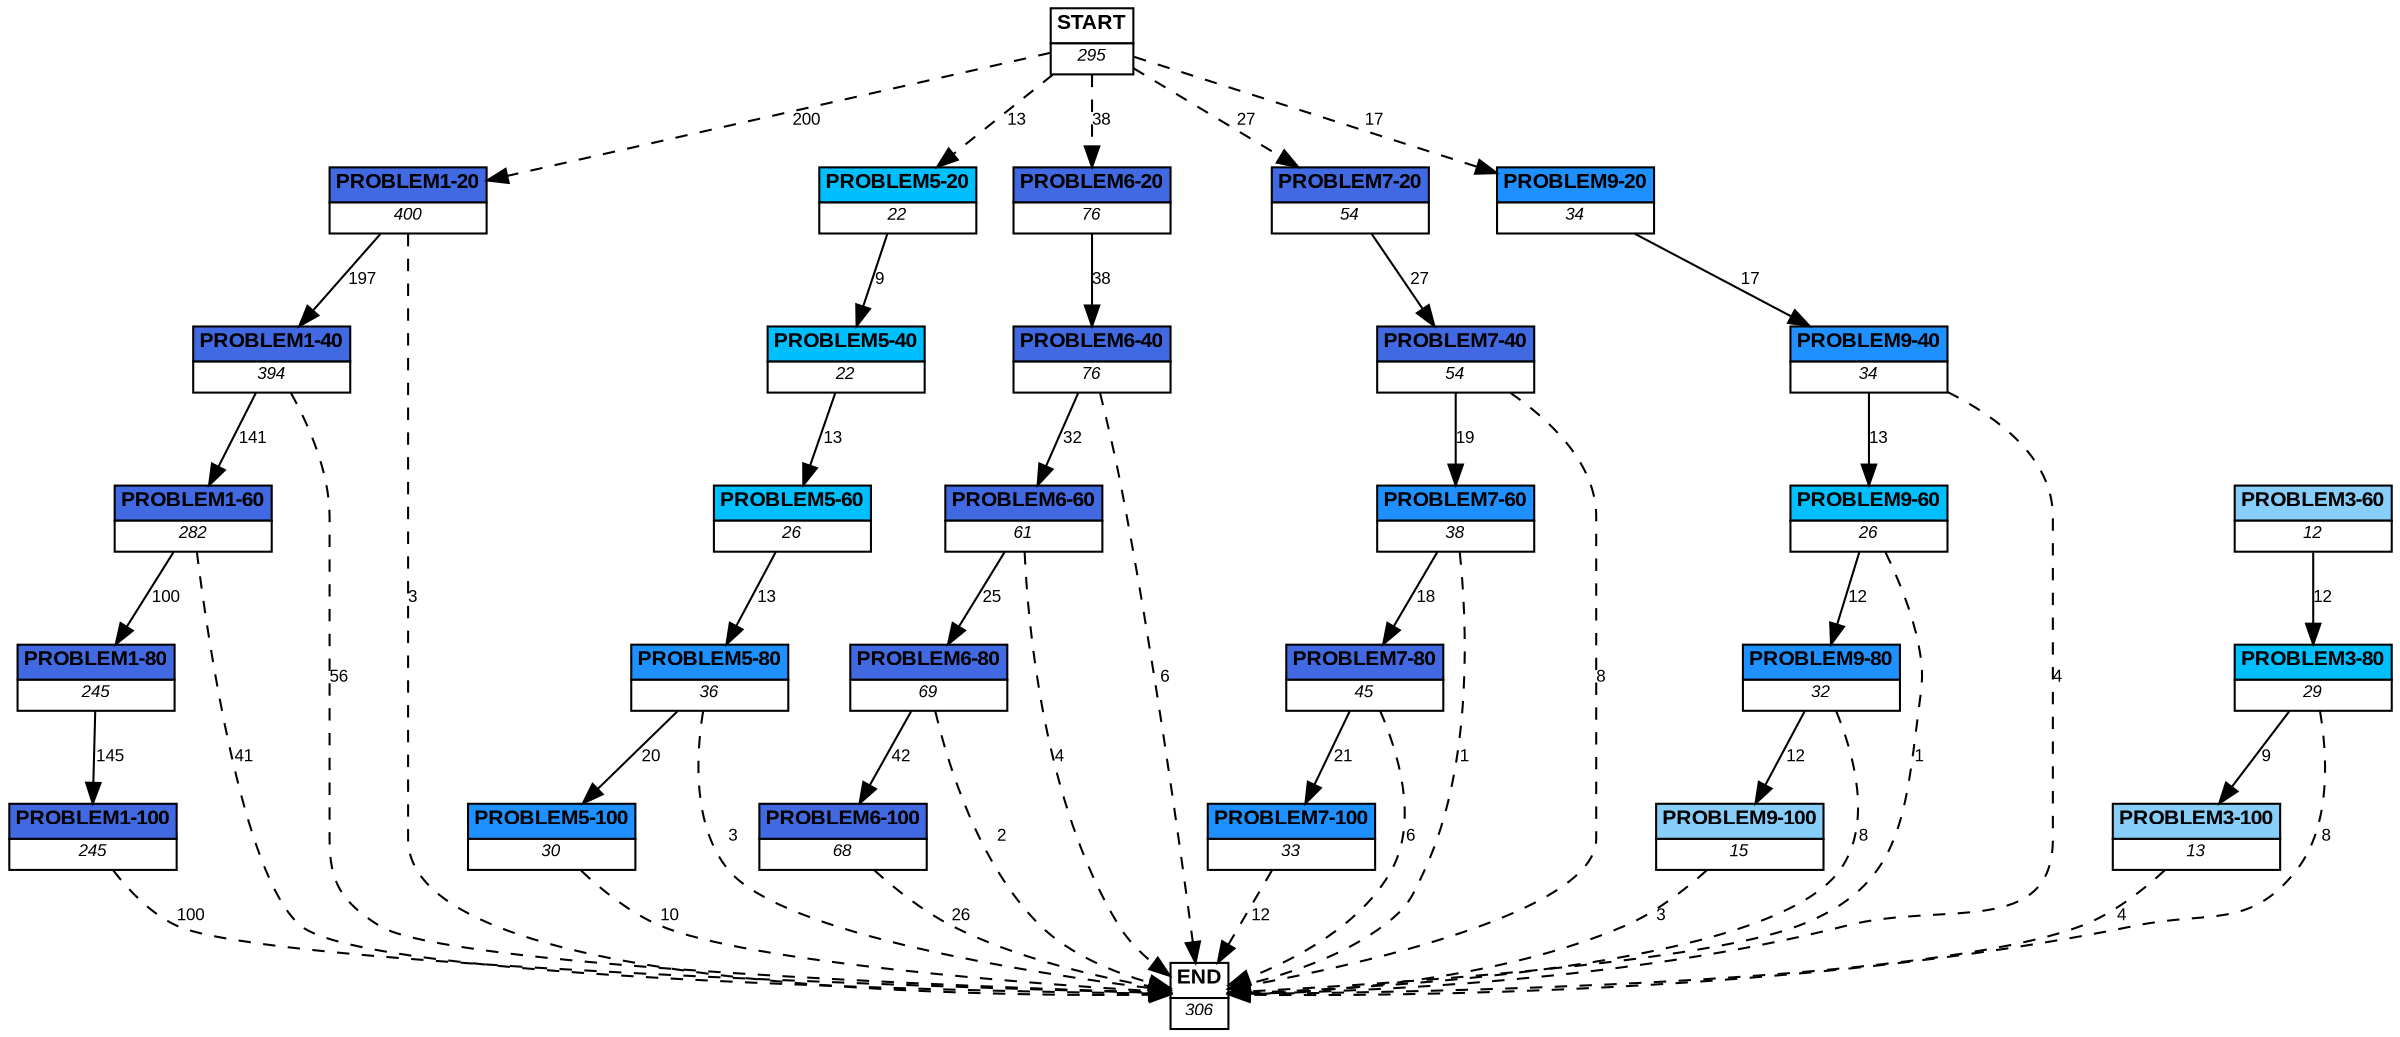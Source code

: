 digraph graphname {
	dpi = 150
	size="16,11!";
	margin = 0;
"PROBLEM1-20" [shape=plain, label=<<table border="0" cellborder="1" cellspacing="0"><tr><td bgcolor="royalblue"><FONT face="Arial" POINT-SIZE="10"><b>PROBLEM1-20</b></FONT></td></tr><tr><td bgcolor="white"><FONT face="Arial" POINT-SIZE="8"><i>400</i></FONT></td></tr></table>>]
"PROBLEM1-40" [shape=plain, label=<<table border="0" cellborder="1" cellspacing="0"><tr><td bgcolor="royalblue"><FONT face="Arial" POINT-SIZE="10"><b>PROBLEM1-40</b></FONT></td></tr><tr><td bgcolor="white"><FONT face="Arial" POINT-SIZE="8"><i>394</i></FONT></td></tr></table>>]
"PROBLEM1-60" [shape=plain, label=<<table border="0" cellborder="1" cellspacing="0"><tr><td bgcolor="royalblue"><FONT face="Arial" POINT-SIZE="10"><b>PROBLEM1-60</b></FONT></td></tr><tr><td bgcolor="white"><FONT face="Arial" POINT-SIZE="8"><i>282</i></FONT></td></tr></table>>]
"PROBLEM1-80" [shape=plain, label=<<table border="0" cellborder="1" cellspacing="0"><tr><td bgcolor="royalblue"><FONT face="Arial" POINT-SIZE="10"><b>PROBLEM1-80</b></FONT></td></tr><tr><td bgcolor="white"><FONT face="Arial" POINT-SIZE="8"><i>245</i></FONT></td></tr></table>>]
"PROBLEM1-100" [shape=plain, label=<<table border="0" cellborder="1" cellspacing="0"><tr><td bgcolor="royalblue"><FONT face="Arial" POINT-SIZE="10"><b>PROBLEM1-100</b></FONT></td></tr><tr><td bgcolor="white"><FONT face="Arial" POINT-SIZE="8"><i>245</i></FONT></td></tr></table>>]
"PROBLEM5-20" [shape=plain, label=<<table border="0" cellborder="1" cellspacing="0"><tr><td bgcolor="deepskyblue"><FONT face="Arial" POINT-SIZE="10"><b>PROBLEM5-20</b></FONT></td></tr><tr><td bgcolor="white"><FONT face="Arial" POINT-SIZE="8"><i>22</i></FONT></td></tr></table>>]
"PROBLEM5-40" [shape=plain, label=<<table border="0" cellborder="1" cellspacing="0"><tr><td bgcolor="deepskyblue"><FONT face="Arial" POINT-SIZE="10"><b>PROBLEM5-40</b></FONT></td></tr><tr><td bgcolor="white"><FONT face="Arial" POINT-SIZE="8"><i>22</i></FONT></td></tr></table>>]
"PROBLEM5-60" [shape=plain, label=<<table border="0" cellborder="1" cellspacing="0"><tr><td bgcolor="deepskyblue"><FONT face="Arial" POINT-SIZE="10"><b>PROBLEM5-60</b></FONT></td></tr><tr><td bgcolor="white"><FONT face="Arial" POINT-SIZE="8"><i>26</i></FONT></td></tr></table>>]
"PROBLEM5-80" [shape=plain, label=<<table border="0" cellborder="1" cellspacing="0"><tr><td bgcolor="dodgerblue"><FONT face="Arial" POINT-SIZE="10"><b>PROBLEM5-80</b></FONT></td></tr><tr><td bgcolor="white"><FONT face="Arial" POINT-SIZE="8"><i>36</i></FONT></td></tr></table>>]
"PROBLEM5-100" [shape=plain, label=<<table border="0" cellborder="1" cellspacing="0"><tr><td bgcolor="dodgerblue"><FONT face="Arial" POINT-SIZE="10"><b>PROBLEM5-100</b></FONT></td></tr><tr><td bgcolor="white"><FONT face="Arial" POINT-SIZE="8"><i>30</i></FONT></td></tr></table>>]
"PROBLEM3-60" [shape=plain, label=<<table border="0" cellborder="1" cellspacing="0"><tr><td bgcolor="lightskyblue"><FONT face="Arial" POINT-SIZE="10"><b>PROBLEM3-60</b></FONT></td></tr><tr><td bgcolor="white"><FONT face="Arial" POINT-SIZE="8"><i>12</i></FONT></td></tr></table>>]
"PROBLEM3-80" [shape=plain, label=<<table border="0" cellborder="1" cellspacing="0"><tr><td bgcolor="deepskyblue"><FONT face="Arial" POINT-SIZE="10"><b>PROBLEM3-80</b></FONT></td></tr><tr><td bgcolor="white"><FONT face="Arial" POINT-SIZE="8"><i>29</i></FONT></td></tr></table>>]
"PROBLEM3-100" [shape=plain, label=<<table border="0" cellborder="1" cellspacing="0"><tr><td bgcolor="lightskyblue"><FONT face="Arial" POINT-SIZE="10"><b>PROBLEM3-100</b></FONT></td></tr><tr><td bgcolor="white"><FONT face="Arial" POINT-SIZE="8"><i>13</i></FONT></td></tr></table>>]
"PROBLEM6-20" [shape=plain, label=<<table border="0" cellborder="1" cellspacing="0"><tr><td bgcolor="royalblue"><FONT face="Arial" POINT-SIZE="10"><b>PROBLEM6-20</b></FONT></td></tr><tr><td bgcolor="white"><FONT face="Arial" POINT-SIZE="8"><i>76</i></FONT></td></tr></table>>]
"PROBLEM6-40" [shape=plain, label=<<table border="0" cellborder="1" cellspacing="0"><tr><td bgcolor="royalblue"><FONT face="Arial" POINT-SIZE="10"><b>PROBLEM6-40</b></FONT></td></tr><tr><td bgcolor="white"><FONT face="Arial" POINT-SIZE="8"><i>76</i></FONT></td></tr></table>>]
"PROBLEM6-60" [shape=plain, label=<<table border="0" cellborder="1" cellspacing="0"><tr><td bgcolor="royalblue"><FONT face="Arial" POINT-SIZE="10"><b>PROBLEM6-60</b></FONT></td></tr><tr><td bgcolor="white"><FONT face="Arial" POINT-SIZE="8"><i>61</i></FONT></td></tr></table>>]
"PROBLEM6-80" [shape=plain, label=<<table border="0" cellborder="1" cellspacing="0"><tr><td bgcolor="royalblue"><FONT face="Arial" POINT-SIZE="10"><b>PROBLEM6-80</b></FONT></td></tr><tr><td bgcolor="white"><FONT face="Arial" POINT-SIZE="8"><i>69</i></FONT></td></tr></table>>]
"PROBLEM6-100" [shape=plain, label=<<table border="0" cellborder="1" cellspacing="0"><tr><td bgcolor="royalblue"><FONT face="Arial" POINT-SIZE="10"><b>PROBLEM6-100</b></FONT></td></tr><tr><td bgcolor="white"><FONT face="Arial" POINT-SIZE="8"><i>68</i></FONT></td></tr></table>>]
"PROBLEM7-20" [shape=plain, label=<<table border="0" cellborder="1" cellspacing="0"><tr><td bgcolor="royalblue"><FONT face="Arial" POINT-SIZE="10"><b>PROBLEM7-20</b></FONT></td></tr><tr><td bgcolor="white"><FONT face="Arial" POINT-SIZE="8"><i>54</i></FONT></td></tr></table>>]
"PROBLEM7-40" [shape=plain, label=<<table border="0" cellborder="1" cellspacing="0"><tr><td bgcolor="royalblue"><FONT face="Arial" POINT-SIZE="10"><b>PROBLEM7-40</b></FONT></td></tr><tr><td bgcolor="white"><FONT face="Arial" POINT-SIZE="8"><i>54</i></FONT></td></tr></table>>]
"PROBLEM7-60" [shape=plain, label=<<table border="0" cellborder="1" cellspacing="0"><tr><td bgcolor="dodgerblue"><FONT face="Arial" POINT-SIZE="10"><b>PROBLEM7-60</b></FONT></td></tr><tr><td bgcolor="white"><FONT face="Arial" POINT-SIZE="8"><i>38</i></FONT></td></tr></table>>]
"PROBLEM7-80" [shape=plain, label=<<table border="0" cellborder="1" cellspacing="0"><tr><td bgcolor="royalblue"><FONT face="Arial" POINT-SIZE="10"><b>PROBLEM7-80</b></FONT></td></tr><tr><td bgcolor="white"><FONT face="Arial" POINT-SIZE="8"><i>45</i></FONT></td></tr></table>>]
"PROBLEM7-100" [shape=plain, label=<<table border="0" cellborder="1" cellspacing="0"><tr><td bgcolor="dodgerblue"><FONT face="Arial" POINT-SIZE="10"><b>PROBLEM7-100</b></FONT></td></tr><tr><td bgcolor="white"><FONT face="Arial" POINT-SIZE="8"><i>33</i></FONT></td></tr></table>>]
"PROBLEM9-20" [shape=plain, label=<<table border="0" cellborder="1" cellspacing="0"><tr><td bgcolor="dodgerblue"><FONT face="Arial" POINT-SIZE="10"><b>PROBLEM9-20</b></FONT></td></tr><tr><td bgcolor="white"><FONT face="Arial" POINT-SIZE="8"><i>34</i></FONT></td></tr></table>>]
"PROBLEM9-40" [shape=plain, label=<<table border="0" cellborder="1" cellspacing="0"><tr><td bgcolor="dodgerblue"><FONT face="Arial" POINT-SIZE="10"><b>PROBLEM9-40</b></FONT></td></tr><tr><td bgcolor="white"><FONT face="Arial" POINT-SIZE="8"><i>34</i></FONT></td></tr></table>>]
"PROBLEM9-60" [shape=plain, label=<<table border="0" cellborder="1" cellspacing="0"><tr><td bgcolor="deepskyblue"><FONT face="Arial" POINT-SIZE="10"><b>PROBLEM9-60</b></FONT></td></tr><tr><td bgcolor="white"><FONT face="Arial" POINT-SIZE="8"><i>26</i></FONT></td></tr></table>>]
"PROBLEM9-80" [shape=plain, label=<<table border="0" cellborder="1" cellspacing="0"><tr><td bgcolor="dodgerblue"><FONT face="Arial" POINT-SIZE="10"><b>PROBLEM9-80</b></FONT></td></tr><tr><td bgcolor="white"><FONT face="Arial" POINT-SIZE="8"><i>32</i></FONT></td></tr></table>>]
"PROBLEM9-100" [shape=plain, label=<<table border="0" cellborder="1" cellspacing="0"><tr><td bgcolor="lightskyblue"><FONT face="Arial" POINT-SIZE="10"><b>PROBLEM9-100</b></FONT></td></tr><tr><td bgcolor="white"><FONT face="Arial" POINT-SIZE="8"><i>15</i></FONT></td></tr></table>>]
"START" [shape=plain, label=<<table border="0" cellborder="1" cellspacing="0"><tr><td bgcolor="white"><FONT face="Arial" POINT-SIZE="10"><b>START</b></FONT></td></tr><tr><td bgcolor="white"><FONT face="Arial" POINT-SIZE="8"><i>295</i></FONT></td></tr></table>>]
"END" [shape=plain, label=<<table border="0" cellborder="1" cellspacing="0"><tr><td bgcolor="white"><FONT face="Arial" POINT-SIZE="10"><b>END</b></FONT></td></tr><tr><td bgcolor="white"><FONT face="Arial" POINT-SIZE="8"><i>306</i></FONT></td></tr></table>>]
"PROBLEM1-20" -> "PROBLEM1-40" [ label ="197" labelfloat=false fontname="Arial" fontsize=8]
"PROBLEM1-20" -> "END" [ style = dashed label ="3" labelfloat=false fontname="Arial" fontsize=8]
"PROBLEM1-40" -> "PROBLEM1-60" [ label ="141" labelfloat=false fontname="Arial" fontsize=8]
"PROBLEM1-40" -> "END" [ style = dashed label ="56" labelfloat=false fontname="Arial" fontsize=8]
"PROBLEM1-60" -> "PROBLEM1-80" [ label ="100" labelfloat=false fontname="Arial" fontsize=8]
"PROBLEM1-60" -> "END" [ style = dashed label ="41" labelfloat=false fontname="Arial" fontsize=8]
"PROBLEM1-80" -> "PROBLEM1-100" [ label ="145" labelfloat=false fontname="Arial" fontsize=8]
"PROBLEM1-100" -> "END" [ style = dashed label ="100" labelfloat=false fontname="Arial" fontsize=8]
"PROBLEM5-20" -> "PROBLEM5-40" [ label ="9" labelfloat=false fontname="Arial" fontsize=8]
"PROBLEM5-40" -> "PROBLEM5-60" [ label ="13" labelfloat=false fontname="Arial" fontsize=8]
"PROBLEM5-60" -> "PROBLEM5-80" [ label ="13" labelfloat=false fontname="Arial" fontsize=8]
"PROBLEM5-80" -> "PROBLEM5-100" [ label ="20" labelfloat=false fontname="Arial" fontsize=8]
"PROBLEM5-80" -> "END" [ style = dashed label ="3" labelfloat=false fontname="Arial" fontsize=8]
"PROBLEM5-100" -> "END" [ style = dashed label ="10" labelfloat=false fontname="Arial" fontsize=8]
"PROBLEM3-60" -> "PROBLEM3-80" [ label ="12" labelfloat=false fontname="Arial" fontsize=8]
"PROBLEM3-80" -> "PROBLEM3-100" [ label ="9" labelfloat=false fontname="Arial" fontsize=8]
"PROBLEM3-80" -> "END" [ style = dashed label ="8" labelfloat=false fontname="Arial" fontsize=8]
"PROBLEM3-100" -> "END" [ style = dashed label ="4" labelfloat=false fontname="Arial" fontsize=8]
"PROBLEM6-20" -> "PROBLEM6-40" [ label ="38" labelfloat=false fontname="Arial" fontsize=8]
"PROBLEM6-40" -> "PROBLEM6-60" [ label ="32" labelfloat=false fontname="Arial" fontsize=8]
"PROBLEM6-40" -> "END" [ style = dashed label ="6" labelfloat=false fontname="Arial" fontsize=8]
"PROBLEM6-60" -> "PROBLEM6-80" [ label ="25" labelfloat=false fontname="Arial" fontsize=8]
"PROBLEM6-60" -> "END" [ style = dashed label ="4" labelfloat=false fontname="Arial" fontsize=8]
"PROBLEM6-80" -> "PROBLEM6-100" [ label ="42" labelfloat=false fontname="Arial" fontsize=8]
"PROBLEM6-80" -> "END" [ style = dashed label ="2" labelfloat=false fontname="Arial" fontsize=8]
"PROBLEM6-100" -> "END" [ style = dashed label ="26" labelfloat=false fontname="Arial" fontsize=8]
"PROBLEM7-20" -> "PROBLEM7-40" [ label ="27" labelfloat=false fontname="Arial" fontsize=8]
"PROBLEM7-40" -> "PROBLEM7-60" [ label ="19" labelfloat=false fontname="Arial" fontsize=8]
"PROBLEM7-40" -> "END" [ style = dashed label ="8" labelfloat=false fontname="Arial" fontsize=8]
"PROBLEM7-60" -> "PROBLEM7-80" [ label ="18" labelfloat=false fontname="Arial" fontsize=8]
"PROBLEM7-60" -> "END" [ style = dashed label ="1" labelfloat=false fontname="Arial" fontsize=8]
"PROBLEM7-80" -> "PROBLEM7-100" [ label ="21" labelfloat=false fontname="Arial" fontsize=8]
"PROBLEM7-80" -> "END" [ style = dashed label ="6" labelfloat=false fontname="Arial" fontsize=8]
"PROBLEM7-100" -> "END" [ style = dashed label ="12" labelfloat=false fontname="Arial" fontsize=8]
"PROBLEM9-20" -> "PROBLEM9-40" [ label ="17" labelfloat=false fontname="Arial" fontsize=8]
"PROBLEM9-40" -> "PROBLEM9-60" [ label ="13" labelfloat=false fontname="Arial" fontsize=8]
"PROBLEM9-40" -> "END" [ style = dashed label ="4" labelfloat=false fontname="Arial" fontsize=8]
"PROBLEM9-60" -> "PROBLEM9-80" [ label ="12" labelfloat=false fontname="Arial" fontsize=8]
"PROBLEM9-60" -> "END" [ style = dashed label ="1" labelfloat=false fontname="Arial" fontsize=8]
"PROBLEM9-80" -> "PROBLEM9-100" [ label ="12" labelfloat=false fontname="Arial" fontsize=8]
"PROBLEM9-80" -> "END" [ style = dashed label ="8" labelfloat=false fontname="Arial" fontsize=8]
"PROBLEM9-100" -> "END" [ style = dashed label ="3" labelfloat=false fontname="Arial" fontsize=8]
"START" -> "PROBLEM1-20" [ style = dashed label ="200" labelfloat=false fontname="Arial" fontsize=8]
"START" -> "PROBLEM5-20" [ style = dashed label ="13" labelfloat=false fontname="Arial" fontsize=8]
"START" -> "PROBLEM6-20" [ style = dashed label ="38" labelfloat=false fontname="Arial" fontsize=8]
"START" -> "PROBLEM7-20" [ style = dashed label ="27" labelfloat=false fontname="Arial" fontsize=8]
"START" -> "PROBLEM9-20" [ style = dashed label ="17" labelfloat=false fontname="Arial" fontsize=8]
}